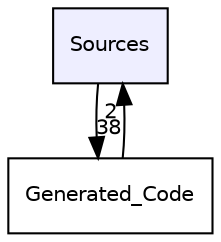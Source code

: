 digraph "C:/Users/MiklPikl/workspace.kds/FRDM/Sources" {
  compound=true
  node [ fontsize="10", fontname="Helvetica"];
  edge [ labelfontsize="10", labelfontname="Helvetica"];
  dir_937900b87e0c7a5fa01190c395fb83f7 [shape=box, label="Sources", style="filled", fillcolor="#eeeeff", pencolor="black", URL="dir_937900b87e0c7a5fa01190c395fb83f7.html"];
  dir_5ee4f4c790f0b84ba8f281983ad9ea7d [shape=box label="Generated_Code" URL="dir_5ee4f4c790f0b84ba8f281983ad9ea7d.html"];
  dir_5ee4f4c790f0b84ba8f281983ad9ea7d->dir_937900b87e0c7a5fa01190c395fb83f7 [headlabel="2", labeldistance=1.5 headhref="dir_000000_000001.html"];
  dir_937900b87e0c7a5fa01190c395fb83f7->dir_5ee4f4c790f0b84ba8f281983ad9ea7d [headlabel="38", labeldistance=1.5 headhref="dir_000001_000000.html"];
}
